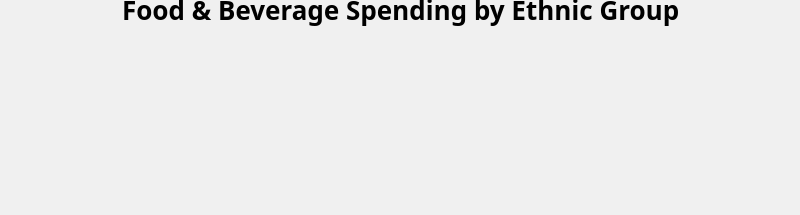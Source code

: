 {
  "$schema": "https://vega.github.io/schema/vega-lite/v5.json",
  "background": "#f0f0f0",
  "title": {
    "text": "Food & Beverage Spending by Ethnic Group",
    "anchor": "middle",
    "dy": -5
  },
  "width": 400,
  "height": 85.5,
  "data": {
    "values": [
      {"ethnic_group": "Malays", "percentage": 18.9},
      {"ethnic_group": "Chinese", "percentage": 14.3},
      {"ethnic_group": "Indian", "percentage": 15.8},
      {"ethnic_group": "Others", "percentage": 22.1}
    ]
  },

  "params": [
    {
      "name": "EthnicGroupSelect",
      "value": "All",
      "bind": {
        "input": "select",
        "options": ["All", "Malays", "Chinese", "Indian", "Others"],
        "name": "Select Ethnic Group: "
      }
    }
  ],

  "transform": [
    {
      "filter": "EthnicGroupSelect == 'All' || datum.ethnic_group == EthnicGroupSelect"
    },
    {
      "calculate": "floor(datum.percentage)",
      "as": "dot_count"
    },
    {
      "calculate": "sequence(1, datum.dot_count)",
      "as": "dot_id"
    },
    {
      "flatten": ["dot_id"]
    },
    {
      "calculate": "((datum.dot_id - 1) % 10) + 1",
      "as": "column"
    },
    {
      "calculate": "floor((datum.dot_id - 1) / 10) + 1",
      "as": "row"
    }
  ],

  "mark": "circle",

  "encoding": {
    "x": {
      "field": "column",
      "type": "ordinal",
      "axis": null,
      "scale": {"domain": [1, 2, 3, 4, 5, 6, 7, 8, 9, 10]}
    },
    "y": {
      "field": "row",
      "type": "ordinal",
      "axis": null
    },
    "row": {
      "field": "ethnic_group",
      "type": "nominal",
      "title": "Ethnic Group",
      "header": {"labelAngle": 0, "labelAlign": "right"}
    },
    "color": {
      "field": "ethnic_group",
      "type": "nominal",
      "scale": {
        "range": ["#C9A0DC", "#7EC8E3", "#FFB6C1", "#FFB347"]
      },
      "legend": null
    },
    "size": {"value": 250},
    "tooltip": [
      {"field": "ethnic_group", "type": "nominal", "title": "Ethnic Group"},
      {"field": "percentage", "type": "quantitative", "title": "Food & Beverage %", "format": ".1f"}
    ]
  },

  "config": {
    "view": {"stroke": "transparent"},
    "axis": {"grid": false}
  }
}
